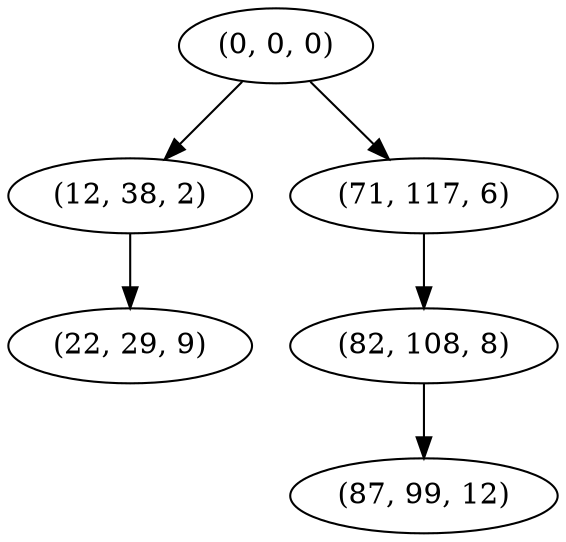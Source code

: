 digraph tree {
    "(0, 0, 0)";
    "(12, 38, 2)";
    "(22, 29, 9)";
    "(71, 117, 6)";
    "(82, 108, 8)";
    "(87, 99, 12)";
    "(0, 0, 0)" -> "(12, 38, 2)";
    "(0, 0, 0)" -> "(71, 117, 6)";
    "(12, 38, 2)" -> "(22, 29, 9)";
    "(71, 117, 6)" -> "(82, 108, 8)";
    "(82, 108, 8)" -> "(87, 99, 12)";
}
